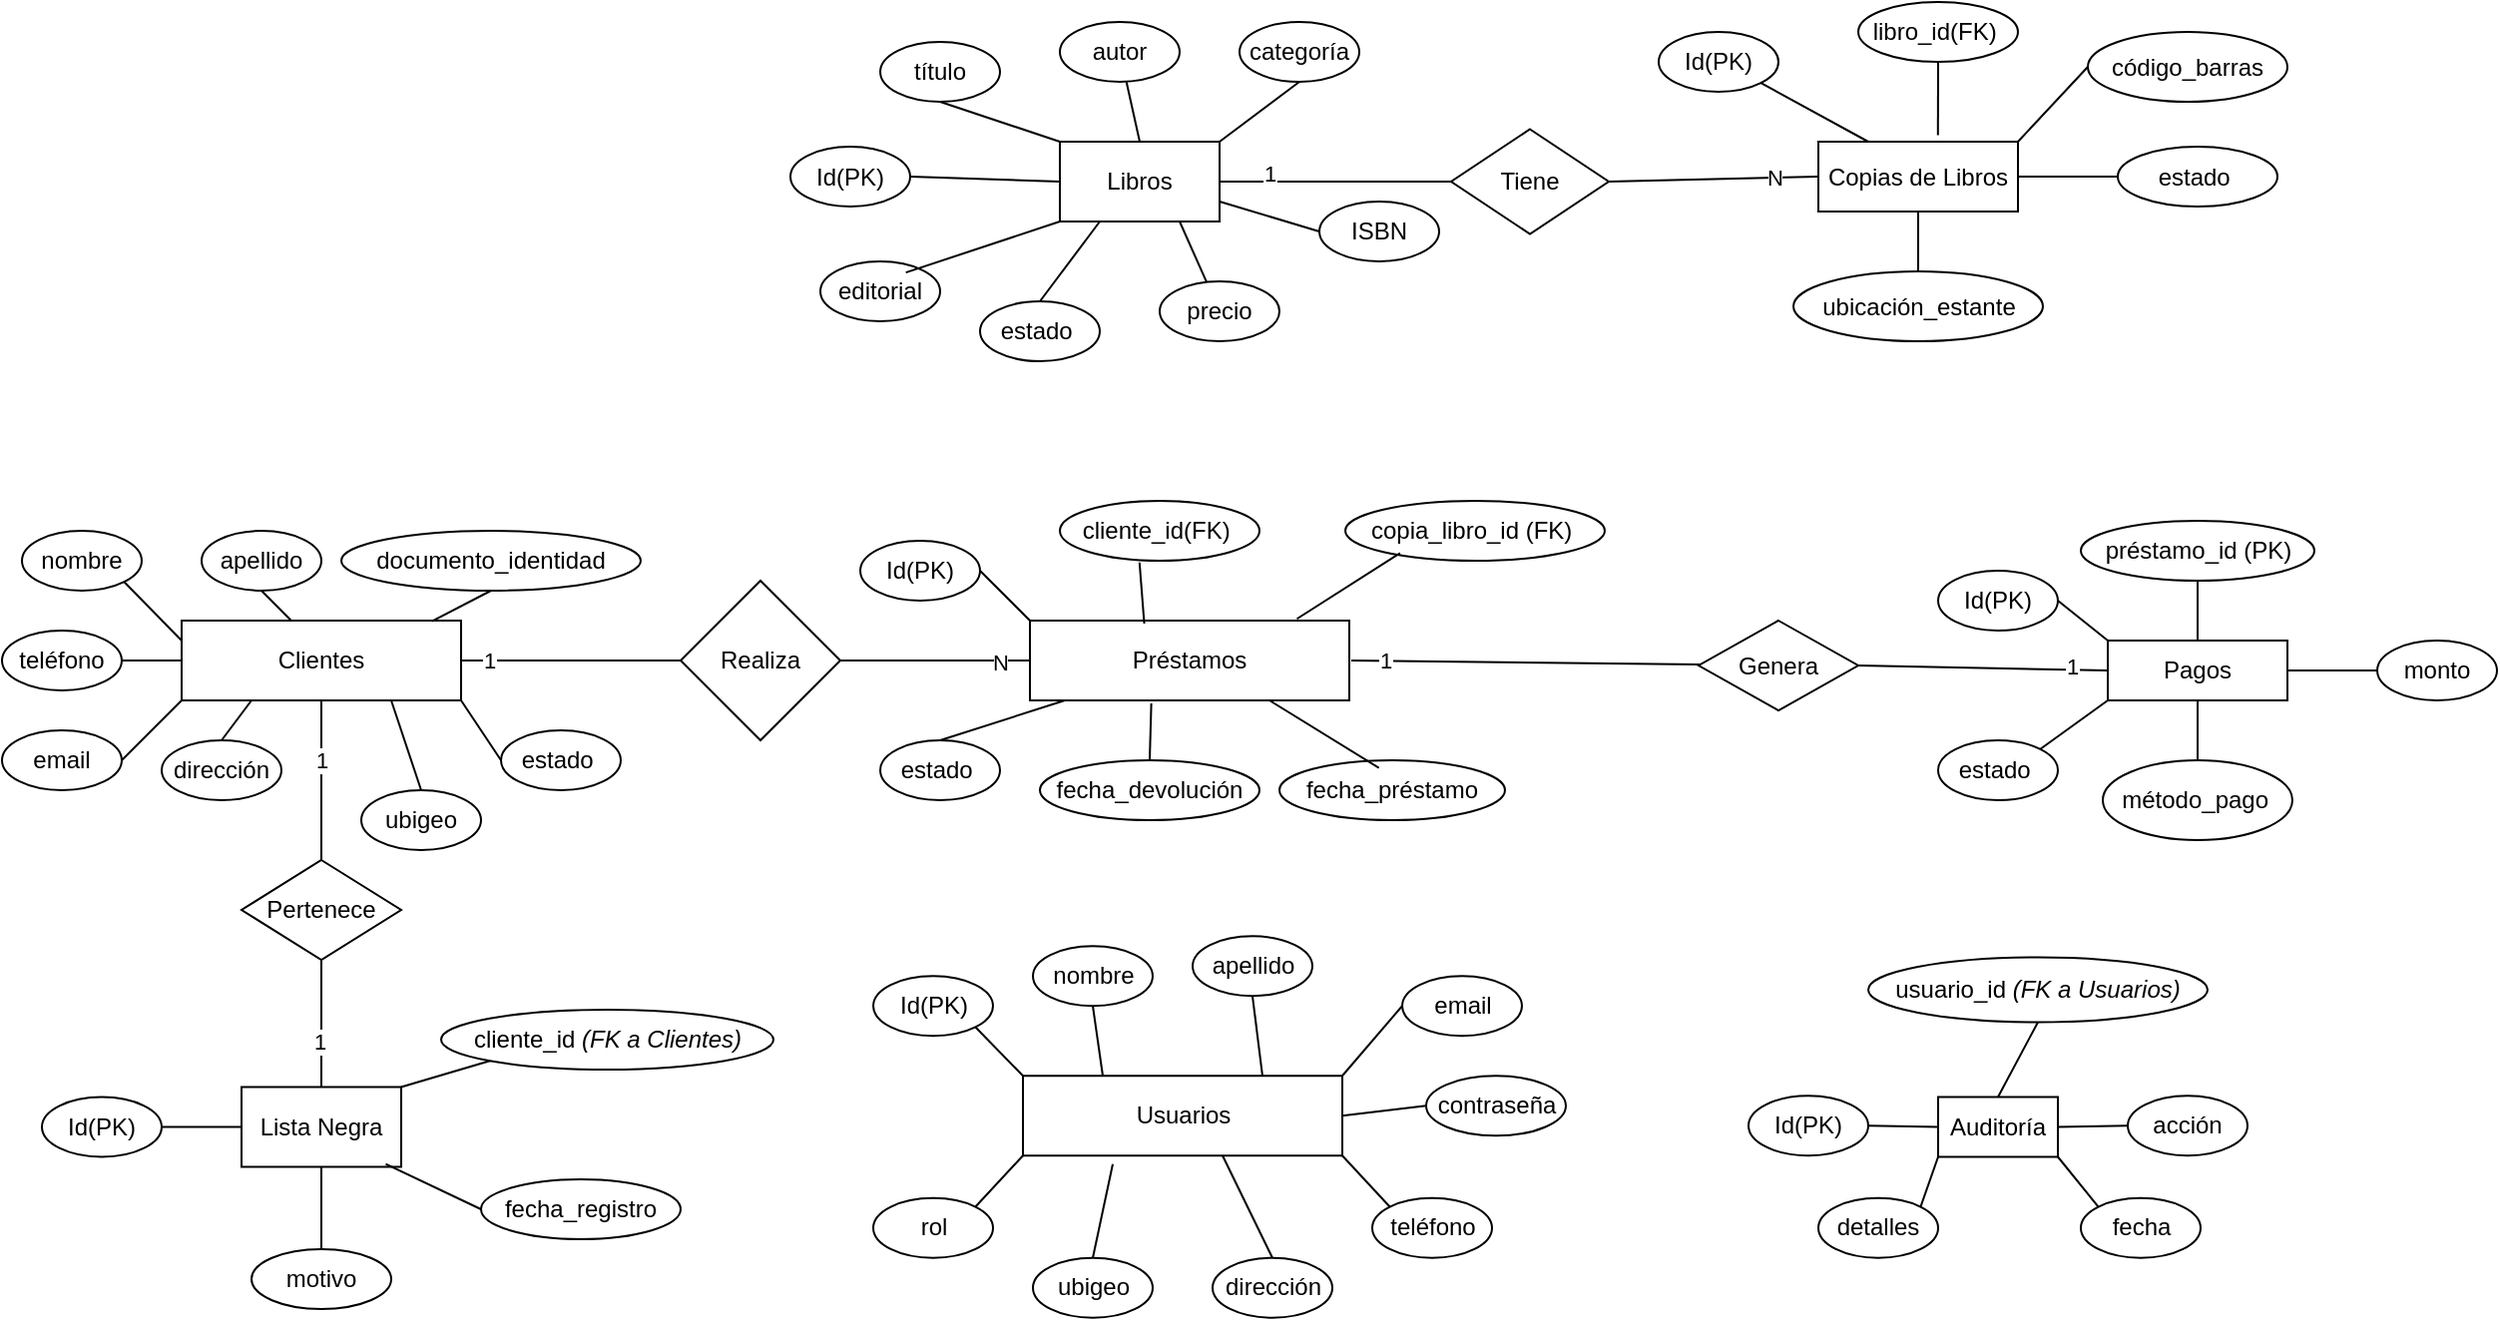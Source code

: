 <mxfile version="26.1.1">
  <diagram name="Página-1" id="oa46tOZ0-K6APtRYbwjj">
    <mxGraphModel dx="1606" dy="965" grid="1" gridSize="10" guides="1" tooltips="1" connect="1" arrows="1" fold="1" page="1" pageScale="1" pageWidth="827" pageHeight="1169" math="0" shadow="0">
      <root>
        <mxCell id="0" />
        <mxCell id="1" parent="0" />
        <mxCell id="HJXG9-HcU-GQR13GZxup-1" value="Usuarios" style="shape=rectangle;whiteSpace=wrap;" vertex="1" parent="1">
          <mxGeometry x="581.5" y="618.13" width="160" height="40" as="geometry" />
        </mxCell>
        <mxCell id="HJXG9-HcU-GQR13GZxup-2" value="Libros" style="shape=rectangle;whiteSpace=wrap;" vertex="1" parent="1">
          <mxGeometry x="600" y="150" width="80" height="40" as="geometry" />
        </mxCell>
        <mxCell id="HJXG9-HcU-GQR13GZxup-3" value="Copias de Libros" style="shape=rectangle;whiteSpace=wrap;" vertex="1" parent="1">
          <mxGeometry x="980" y="150" width="100" height="35" as="geometry" />
        </mxCell>
        <mxCell id="HJXG9-HcU-GQR13GZxup-4" value="Clientes" style="shape=rectangle;whiteSpace=wrap;" vertex="1" parent="1">
          <mxGeometry x="160" y="390" width="140" height="40" as="geometry" />
        </mxCell>
        <mxCell id="HJXG9-HcU-GQR13GZxup-5" value="Préstamos" style="shape=rectangle;whiteSpace=wrap;" vertex="1" parent="1">
          <mxGeometry x="585" y="390" width="160" height="40" as="geometry" />
        </mxCell>
        <mxCell id="HJXG9-HcU-GQR13GZxup-6" value="Pagos" style="shape=rectangle;whiteSpace=wrap;" vertex="1" parent="1">
          <mxGeometry x="1125" y="400" width="90" height="30" as="geometry" />
        </mxCell>
        <mxCell id="HJXG9-HcU-GQR13GZxup-7" value="Lista Negra" style="shape=rectangle;whiteSpace=wrap;" vertex="1" parent="1">
          <mxGeometry x="190" y="623.75" width="80" height="40" as="geometry" />
        </mxCell>
        <mxCell id="HJXG9-HcU-GQR13GZxup-8" value="Auditoría" style="shape=rectangle;whiteSpace=wrap;" vertex="1" parent="1">
          <mxGeometry x="1040" y="628.75" width="60" height="30" as="geometry" />
        </mxCell>
        <mxCell id="HJXG9-HcU-GQR13GZxup-9" value="Id(PK)" style="ellipse;whiteSpace=wrap;html=1;" vertex="1" parent="1">
          <mxGeometry x="506.5" y="568.13" width="60" height="30" as="geometry" />
        </mxCell>
        <mxCell id="HJXG9-HcU-GQR13GZxup-15" value="estado&amp;nbsp;" style="ellipse;whiteSpace=wrap;html=1;" vertex="1" parent="1">
          <mxGeometry x="320" y="445" width="60" height="30" as="geometry" />
        </mxCell>
        <mxCell id="HJXG9-HcU-GQR13GZxup-16" value="nombre" style="ellipse;whiteSpace=wrap;html=1;" vertex="1" parent="1">
          <mxGeometry x="586.5" y="553.13" width="60" height="30" as="geometry" />
        </mxCell>
        <mxCell id="HJXG9-HcU-GQR13GZxup-17" value="apellido" style="ellipse;whiteSpace=wrap;html=1;" vertex="1" parent="1">
          <mxGeometry x="666.5" y="548.13" width="60" height="30" as="geometry" />
        </mxCell>
        <mxCell id="HJXG9-HcU-GQR13GZxup-18" value="email" style="ellipse;whiteSpace=wrap;html=1;" vertex="1" parent="1">
          <mxGeometry x="771.5" y="568.13" width="60" height="30" as="geometry" />
        </mxCell>
        <mxCell id="HJXG9-HcU-GQR13GZxup-19" value="teléfono" style="ellipse;whiteSpace=wrap;html=1;" vertex="1" parent="1">
          <mxGeometry x="756.5" y="679.38" width="60" height="30" as="geometry" />
        </mxCell>
        <mxCell id="HJXG9-HcU-GQR13GZxup-20" value="contraseña" style="ellipse;whiteSpace=wrap;html=1;" vertex="1" parent="1">
          <mxGeometry x="783.5" y="618.13" width="70" height="30" as="geometry" />
        </mxCell>
        <mxCell id="HJXG9-HcU-GQR13GZxup-21" value="ubigeo" style="ellipse;whiteSpace=wrap;html=1;" vertex="1" parent="1">
          <mxGeometry x="586.5" y="709.38" width="60" height="30" as="geometry" />
        </mxCell>
        <mxCell id="HJXG9-HcU-GQR13GZxup-22" value="rol" style="ellipse;whiteSpace=wrap;html=1;" vertex="1" parent="1">
          <mxGeometry x="506.5" y="679.38" width="60" height="30" as="geometry" />
        </mxCell>
        <mxCell id="HJXG9-HcU-GQR13GZxup-23" value="dirección" style="ellipse;whiteSpace=wrap;html=1;" vertex="1" parent="1">
          <mxGeometry x="676.5" y="709.38" width="60" height="30" as="geometry" />
        </mxCell>
        <mxCell id="HJXG9-HcU-GQR13GZxup-41" value="ubigeo" style="ellipse;whiteSpace=wrap;html=1;" vertex="1" parent="1">
          <mxGeometry x="250" y="475" width="60" height="30" as="geometry" />
        </mxCell>
        <mxCell id="HJXG9-HcU-GQR13GZxup-42" value="préstamo_id (PK)" style="ellipse;whiteSpace=wrap;html=1;" vertex="1" parent="1">
          <mxGeometry x="1111.5" y="340" width="117" height="30" as="geometry" />
        </mxCell>
        <mxCell id="HJXG9-HcU-GQR13GZxup-43" value="ubicación_estante" style="ellipse;whiteSpace=wrap;html=1;" vertex="1" parent="1">
          <mxGeometry x="967.5" y="215" width="125" height="35" as="geometry" />
        </mxCell>
        <mxCell id="HJXG9-HcU-GQR13GZxup-44" value="estado&amp;nbsp;" style="ellipse;whiteSpace=wrap;html=1;" vertex="1" parent="1">
          <mxGeometry x="1130" y="152.5" width="80" height="30" as="geometry" />
        </mxCell>
        <mxCell id="HJXG9-HcU-GQR13GZxup-45" value="código_barras" style="ellipse;whiteSpace=wrap;html=1;" vertex="1" parent="1">
          <mxGeometry x="1115" y="95" width="100" height="35" as="geometry" />
        </mxCell>
        <mxCell id="HJXG9-HcU-GQR13GZxup-46" value="libro_id(FK)&amp;nbsp;" style="ellipse;whiteSpace=wrap;html=1;" vertex="1" parent="1">
          <mxGeometry x="1000" y="80" width="80" height="30" as="geometry" />
        </mxCell>
        <mxCell id="HJXG9-HcU-GQR13GZxup-47" value="editorial" style="ellipse;whiteSpace=wrap;html=1;" vertex="1" parent="1">
          <mxGeometry x="480" y="210" width="60" height="30" as="geometry" />
        </mxCell>
        <mxCell id="HJXG9-HcU-GQR13GZxup-48" value="estado&amp;nbsp;" style="ellipse;whiteSpace=wrap;html=1;" vertex="1" parent="1">
          <mxGeometry x="560" y="230" width="60" height="30" as="geometry" />
        </mxCell>
        <mxCell id="HJXG9-HcU-GQR13GZxup-49" value="precio" style="ellipse;whiteSpace=wrap;html=1;" vertex="1" parent="1">
          <mxGeometry x="650" y="220" width="60" height="30" as="geometry" />
        </mxCell>
        <mxCell id="HJXG9-HcU-GQR13GZxup-50" value="ISBN" style="ellipse;whiteSpace=wrap;html=1;" vertex="1" parent="1">
          <mxGeometry x="730" y="180" width="60" height="30" as="geometry" />
        </mxCell>
        <mxCell id="HJXG9-HcU-GQR13GZxup-51" value="categoría" style="ellipse;whiteSpace=wrap;html=1;" vertex="1" parent="1">
          <mxGeometry x="690" y="90" width="60" height="30" as="geometry" />
        </mxCell>
        <mxCell id="HJXG9-HcU-GQR13GZxup-52" value="autor" style="ellipse;whiteSpace=wrap;html=1;" vertex="1" parent="1">
          <mxGeometry x="600" y="90" width="60" height="30" as="geometry" />
        </mxCell>
        <mxCell id="HJXG9-HcU-GQR13GZxup-53" value="título" style="ellipse;whiteSpace=wrap;html=1;" vertex="1" parent="1">
          <mxGeometry x="510" y="100" width="60" height="30" as="geometry" />
        </mxCell>
        <mxCell id="HJXG9-HcU-GQR13GZxup-89" value="dirección" style="ellipse;whiteSpace=wrap;html=1;" vertex="1" parent="1">
          <mxGeometry x="150" y="450" width="60" height="30" as="geometry" />
        </mxCell>
        <mxCell id="HJXG9-HcU-GQR13GZxup-90" value="email" style="ellipse;whiteSpace=wrap;html=1;" vertex="1" parent="1">
          <mxGeometry x="70" y="445" width="60" height="30" as="geometry" />
        </mxCell>
        <mxCell id="HJXG9-HcU-GQR13GZxup-91" value="teléfono" style="ellipse;whiteSpace=wrap;html=1;" vertex="1" parent="1">
          <mxGeometry x="70" y="395" width="60" height="30" as="geometry" />
        </mxCell>
        <mxCell id="HJXG9-HcU-GQR13GZxup-92" value="documento_identidad" style="ellipse;whiteSpace=wrap;html=1;" vertex="1" parent="1">
          <mxGeometry x="240" y="345" width="150" height="30" as="geometry" />
        </mxCell>
        <mxCell id="HJXG9-HcU-GQR13GZxup-93" value="apellido" style="ellipse;whiteSpace=wrap;html=1;" vertex="1" parent="1">
          <mxGeometry x="170" y="345" width="60" height="30" as="geometry" />
        </mxCell>
        <mxCell id="HJXG9-HcU-GQR13GZxup-94" value="nombre" style="ellipse;whiteSpace=wrap;html=1;" vertex="1" parent="1">
          <mxGeometry x="80" y="345" width="60" height="30" as="geometry" />
        </mxCell>
        <mxCell id="HJXG9-HcU-GQR13GZxup-97" value="estado&amp;nbsp;" style="ellipse;whiteSpace=wrap;html=1;" vertex="1" parent="1">
          <mxGeometry x="510" y="450" width="60" height="30" as="geometry" />
        </mxCell>
        <mxCell id="HJXG9-HcU-GQR13GZxup-98" value="fecha_devolución" style="ellipse;whiteSpace=wrap;html=1;" vertex="1" parent="1">
          <mxGeometry x="590" y="460" width="110" height="30" as="geometry" />
        </mxCell>
        <mxCell id="HJXG9-HcU-GQR13GZxup-99" value="fecha_préstamo" style="ellipse;whiteSpace=wrap;html=1;" vertex="1" parent="1">
          <mxGeometry x="710" y="460" width="113" height="30" as="geometry" />
        </mxCell>
        <mxCell id="HJXG9-HcU-GQR13GZxup-100" value="copia_libro_id (FK)&amp;nbsp;" style="ellipse;whiteSpace=wrap;html=1;" vertex="1" parent="1">
          <mxGeometry x="743" y="330" width="130" height="30" as="geometry" />
        </mxCell>
        <mxCell id="HJXG9-HcU-GQR13GZxup-101" value="cliente_id(FK)&amp;nbsp;" style="ellipse;whiteSpace=wrap;html=1;" vertex="1" parent="1">
          <mxGeometry x="600" y="330" width="100" height="30" as="geometry" />
        </mxCell>
        <mxCell id="HJXG9-HcU-GQR13GZxup-102" value="fecha_registro" style="ellipse;whiteSpace=wrap;html=1;" vertex="1" parent="1">
          <mxGeometry x="310" y="670" width="100" height="30" as="geometry" />
        </mxCell>
        <mxCell id="HJXG9-HcU-GQR13GZxup-103" value="motivo" style="ellipse;whiteSpace=wrap;html=1;" vertex="1" parent="1">
          <mxGeometry x="195" y="705" width="70" height="30" as="geometry" />
        </mxCell>
        <mxCell id="HJXG9-HcU-GQR13GZxup-104" value="estado&amp;nbsp;" style="ellipse;whiteSpace=wrap;html=1;" vertex="1" parent="1">
          <mxGeometry x="1040" y="450" width="60" height="30" as="geometry" />
        </mxCell>
        <mxCell id="HJXG9-HcU-GQR13GZxup-105" value="método_pago&amp;nbsp;" style="ellipse;whiteSpace=wrap;html=1;" vertex="1" parent="1">
          <mxGeometry x="1122.5" y="460" width="95" height="40" as="geometry" />
        </mxCell>
        <mxCell id="HJXG9-HcU-GQR13GZxup-106" value="monto" style="ellipse;whiteSpace=wrap;html=1;" vertex="1" parent="1">
          <mxGeometry x="1260" y="400" width="60" height="30" as="geometry" />
        </mxCell>
        <mxCell id="HJXG9-HcU-GQR13GZxup-107" value="acción" style="ellipse;whiteSpace=wrap;html=1;" vertex="1" parent="1">
          <mxGeometry x="1135" y="628.13" width="60" height="30" as="geometry" />
        </mxCell>
        <mxCell id="HJXG9-HcU-GQR13GZxup-108" value="usuario_id &lt;em data-end=&quot;1722&quot; data-start=&quot;1705&quot;&gt;(FK a Usuarios)&lt;/em&gt;" style="ellipse;whiteSpace=wrap;html=1;" vertex="1" parent="1">
          <mxGeometry x="1005" y="558.75" width="170" height="32.5" as="geometry" />
        </mxCell>
        <mxCell id="HJXG9-HcU-GQR13GZxup-109" value="fecha" style="ellipse;whiteSpace=wrap;html=1;" vertex="1" parent="1">
          <mxGeometry x="1111.5" y="679.38" width="60" height="30" as="geometry" />
        </mxCell>
        <mxCell id="HJXG9-HcU-GQR13GZxup-114" value="detalles" style="ellipse;whiteSpace=wrap;html=1;" vertex="1" parent="1">
          <mxGeometry x="980" y="679.38" width="60" height="30" as="geometry" />
        </mxCell>
        <mxCell id="HJXG9-HcU-GQR13GZxup-115" value="cliente_id&amp;nbsp;&lt;em data-end=&quot;1620&quot; data-start=&quot;1603&quot;&gt;(FK a Clientes)&lt;/em&gt;" style="ellipse;whiteSpace=wrap;html=1;" vertex="1" parent="1">
          <mxGeometry x="290" y="585" width="166.5" height="30" as="geometry" />
        </mxCell>
        <mxCell id="HJXG9-HcU-GQR13GZxup-118" value="Id(PK)" style="ellipse;whiteSpace=wrap;html=1;" vertex="1" parent="1">
          <mxGeometry x="465" y="152.5" width="60" height="30" as="geometry" />
        </mxCell>
        <mxCell id="HJXG9-HcU-GQR13GZxup-120" value="Id(PK)" style="ellipse;whiteSpace=wrap;html=1;" vertex="1" parent="1">
          <mxGeometry x="900" y="95" width="60" height="30" as="geometry" />
        </mxCell>
        <mxCell id="HJXG9-HcU-GQR13GZxup-121" value="Id(PK)" style="ellipse;whiteSpace=wrap;html=1;" vertex="1" parent="1">
          <mxGeometry x="500" y="350" width="60" height="30" as="geometry" />
        </mxCell>
        <mxCell id="HJXG9-HcU-GQR13GZxup-123" value="Id(PK)" style="ellipse;whiteSpace=wrap;html=1;" vertex="1" parent="1">
          <mxGeometry x="1040" y="365" width="60" height="30" as="geometry" />
        </mxCell>
        <mxCell id="HJXG9-HcU-GQR13GZxup-124" value="Id(PK)" style="ellipse;whiteSpace=wrap;html=1;" vertex="1" parent="1">
          <mxGeometry x="90" y="628.75" width="60" height="30" as="geometry" />
        </mxCell>
        <mxCell id="HJXG9-HcU-GQR13GZxup-125" value="Id(PK)" style="ellipse;whiteSpace=wrap;html=1;" vertex="1" parent="1">
          <mxGeometry x="945" y="628.13" width="60" height="30" as="geometry" />
        </mxCell>
        <mxCell id="HJXG9-HcU-GQR13GZxup-127" value="Tiene" style="rhombus;whiteSpace=wrap;html=1;" vertex="1" parent="1">
          <mxGeometry x="796" y="143.75" width="79" height="52.5" as="geometry" />
        </mxCell>
        <mxCell id="HJXG9-HcU-GQR13GZxup-132" value="" style="endArrow=none;html=1;rounded=0;entryX=0;entryY=0.5;entryDx=0;entryDy=0;" edge="1" parent="1" target="HJXG9-HcU-GQR13GZxup-127">
          <mxGeometry width="50" height="50" relative="1" as="geometry">
            <mxPoint x="680" y="170" as="sourcePoint" />
            <mxPoint x="730" y="120" as="targetPoint" />
          </mxGeometry>
        </mxCell>
        <mxCell id="HJXG9-HcU-GQR13GZxup-136" value="1" style="edgeLabel;html=1;align=center;verticalAlign=middle;resizable=0;points=[];" vertex="1" connectable="0" parent="HJXG9-HcU-GQR13GZxup-132">
          <mxGeometry x="-0.576" y="4" relative="1" as="geometry">
            <mxPoint as="offset" />
          </mxGeometry>
        </mxCell>
        <mxCell id="HJXG9-HcU-GQR13GZxup-134" value="" style="endArrow=none;html=1;rounded=0;entryX=0;entryY=0.5;entryDx=0;entryDy=0;exitX=1;exitY=0.5;exitDx=0;exitDy=0;" edge="1" parent="1" source="HJXG9-HcU-GQR13GZxup-127" target="HJXG9-HcU-GQR13GZxup-3">
          <mxGeometry width="50" height="50" relative="1" as="geometry">
            <mxPoint x="470" y="370" as="sourcePoint" />
            <mxPoint x="520" y="320" as="targetPoint" />
          </mxGeometry>
        </mxCell>
        <mxCell id="HJXG9-HcU-GQR13GZxup-137" value="N" style="edgeLabel;html=1;align=center;verticalAlign=middle;resizable=0;points=[];" vertex="1" connectable="0" parent="HJXG9-HcU-GQR13GZxup-134">
          <mxGeometry x="0.572" relative="1" as="geometry">
            <mxPoint as="offset" />
          </mxGeometry>
        </mxCell>
        <mxCell id="HJXG9-HcU-GQR13GZxup-135" style="edgeStyle=orthogonalEdgeStyle;rounded=0;orthogonalLoop=1;jettySize=auto;html=1;exitX=0.5;exitY=1;exitDx=0;exitDy=0;" edge="1" parent="1" source="HJXG9-HcU-GQR13GZxup-50" target="HJXG9-HcU-GQR13GZxup-50">
          <mxGeometry relative="1" as="geometry" />
        </mxCell>
        <mxCell id="HJXG9-HcU-GQR13GZxup-138" value="Genera" style="rhombus;whiteSpace=wrap;html=1;" vertex="1" parent="1">
          <mxGeometry x="920" y="390" width="80" height="45" as="geometry" />
        </mxCell>
        <mxCell id="HJXG9-HcU-GQR13GZxup-139" value="" style="endArrow=none;html=1;rounded=0;" edge="1" parent="1" target="HJXG9-HcU-GQR13GZxup-138">
          <mxGeometry width="50" height="50" relative="1" as="geometry">
            <mxPoint x="746" y="410" as="sourcePoint" />
            <mxPoint x="796" y="360" as="targetPoint" />
          </mxGeometry>
        </mxCell>
        <mxCell id="HJXG9-HcU-GQR13GZxup-142" value="1" style="edgeLabel;html=1;align=center;verticalAlign=middle;resizable=0;points=[];" vertex="1" connectable="0" parent="HJXG9-HcU-GQR13GZxup-139">
          <mxGeometry x="-0.814" relative="1" as="geometry">
            <mxPoint as="offset" />
          </mxGeometry>
        </mxCell>
        <mxCell id="HJXG9-HcU-GQR13GZxup-140" value="" style="endArrow=none;html=1;rounded=0;entryX=0;entryY=0.5;entryDx=0;entryDy=0;exitX=1;exitY=0.5;exitDx=0;exitDy=0;" edge="1" parent="1" source="HJXG9-HcU-GQR13GZxup-138" target="HJXG9-HcU-GQR13GZxup-6">
          <mxGeometry width="50" height="50" relative="1" as="geometry">
            <mxPoint x="995" y="400" as="sourcePoint" />
            <mxPoint x="1045" y="350" as="targetPoint" />
          </mxGeometry>
        </mxCell>
        <mxCell id="HJXG9-HcU-GQR13GZxup-143" value="1" style="edgeLabel;html=1;align=center;verticalAlign=middle;resizable=0;points=[];" vertex="1" connectable="0" parent="HJXG9-HcU-GQR13GZxup-140">
          <mxGeometry x="0.71" y="2" relative="1" as="geometry">
            <mxPoint as="offset" />
          </mxGeometry>
        </mxCell>
        <mxCell id="HJXG9-HcU-GQR13GZxup-144" value="Realiza" style="rhombus;whiteSpace=wrap;html=1;" vertex="1" parent="1">
          <mxGeometry x="410" y="370" width="80" height="80" as="geometry" />
        </mxCell>
        <mxCell id="HJXG9-HcU-GQR13GZxup-145" value="" style="endArrow=none;html=1;rounded=0;exitX=1;exitY=0.5;exitDx=0;exitDy=0;entryX=0;entryY=0.5;entryDx=0;entryDy=0;" edge="1" parent="1" source="HJXG9-HcU-GQR13GZxup-144" target="HJXG9-HcU-GQR13GZxup-5">
          <mxGeometry width="50" height="50" relative="1" as="geometry">
            <mxPoint x="470" y="370" as="sourcePoint" />
            <mxPoint x="520" y="320" as="targetPoint" />
          </mxGeometry>
        </mxCell>
        <mxCell id="HJXG9-HcU-GQR13GZxup-148" value="N" style="edgeLabel;html=1;align=center;verticalAlign=middle;resizable=0;points=[];" vertex="1" connectable="0" parent="HJXG9-HcU-GQR13GZxup-145">
          <mxGeometry x="0.669" y="-1" relative="1" as="geometry">
            <mxPoint as="offset" />
          </mxGeometry>
        </mxCell>
        <mxCell id="HJXG9-HcU-GQR13GZxup-146" value="" style="endArrow=none;html=1;rounded=0;exitX=1;exitY=0.5;exitDx=0;exitDy=0;" edge="1" parent="1" source="HJXG9-HcU-GQR13GZxup-4" target="HJXG9-HcU-GQR13GZxup-144">
          <mxGeometry width="50" height="50" relative="1" as="geometry">
            <mxPoint x="340" y="360" as="sourcePoint" />
            <mxPoint x="410" y="410" as="targetPoint" />
          </mxGeometry>
        </mxCell>
        <mxCell id="HJXG9-HcU-GQR13GZxup-147" value="1" style="edgeLabel;html=1;align=center;verticalAlign=middle;resizable=0;points=[];" vertex="1" connectable="0" parent="HJXG9-HcU-GQR13GZxup-146">
          <mxGeometry x="-0.746" relative="1" as="geometry">
            <mxPoint as="offset" />
          </mxGeometry>
        </mxCell>
        <mxCell id="HJXG9-HcU-GQR13GZxup-149" value="Pertenece" style="rhombus;whiteSpace=wrap;html=1;" vertex="1" parent="1">
          <mxGeometry x="190" y="510" width="80" height="50" as="geometry" />
        </mxCell>
        <mxCell id="HJXG9-HcU-GQR13GZxup-150" value="" style="endArrow=none;html=1;rounded=0;exitX=0.5;exitY=1;exitDx=0;exitDy=0;entryX=0.5;entryY=0;entryDx=0;entryDy=0;" edge="1" parent="1" source="HJXG9-HcU-GQR13GZxup-4" target="HJXG9-HcU-GQR13GZxup-149">
          <mxGeometry width="50" height="50" relative="1" as="geometry">
            <mxPoint x="470" y="370" as="sourcePoint" />
            <mxPoint x="520" y="320" as="targetPoint" />
          </mxGeometry>
        </mxCell>
        <mxCell id="HJXG9-HcU-GQR13GZxup-153" value="1" style="edgeLabel;html=1;align=center;verticalAlign=middle;resizable=0;points=[];" vertex="1" connectable="0" parent="HJXG9-HcU-GQR13GZxup-150">
          <mxGeometry x="-0.257" relative="1" as="geometry">
            <mxPoint as="offset" />
          </mxGeometry>
        </mxCell>
        <mxCell id="HJXG9-HcU-GQR13GZxup-151" value="" style="endArrow=none;html=1;rounded=0;exitX=0.5;exitY=1;exitDx=0;exitDy=0;entryX=0.5;entryY=0;entryDx=0;entryDy=0;" edge="1" parent="1" source="HJXG9-HcU-GQR13GZxup-149" target="HJXG9-HcU-GQR13GZxup-7">
          <mxGeometry width="50" height="50" relative="1" as="geometry">
            <mxPoint x="230" y="585" as="sourcePoint" />
            <mxPoint x="520" y="345" as="targetPoint" />
          </mxGeometry>
        </mxCell>
        <mxCell id="HJXG9-HcU-GQR13GZxup-154" value="1" style="edgeLabel;html=1;align=center;verticalAlign=middle;resizable=0;points=[];" vertex="1" connectable="0" parent="HJXG9-HcU-GQR13GZxup-151">
          <mxGeometry x="0.276" y="-1" relative="1" as="geometry">
            <mxPoint as="offset" />
          </mxGeometry>
        </mxCell>
        <mxCell id="HJXG9-HcU-GQR13GZxup-155" value="" style="endArrow=none;html=1;rounded=0;exitX=0.5;exitY=1;exitDx=0;exitDy=0;entryX=0.896;entryY=0.007;entryDx=0;entryDy=0;entryPerimeter=0;" edge="1" parent="1" source="HJXG9-HcU-GQR13GZxup-92" target="HJXG9-HcU-GQR13GZxup-4">
          <mxGeometry width="50" height="50" relative="1" as="geometry">
            <mxPoint x="470" y="370" as="sourcePoint" />
            <mxPoint x="520" y="320" as="targetPoint" />
          </mxGeometry>
        </mxCell>
        <mxCell id="HJXG9-HcU-GQR13GZxup-164" value="" style="endArrow=none;html=1;rounded=0;entryX=0.75;entryY=1;entryDx=0;entryDy=0;" edge="1" parent="1" source="HJXG9-HcU-GQR13GZxup-49" target="HJXG9-HcU-GQR13GZxup-2">
          <mxGeometry width="50" height="50" relative="1" as="geometry">
            <mxPoint x="678.82" y="226.25" as="sourcePoint" />
            <mxPoint x="678.82" y="196.25" as="targetPoint" />
          </mxGeometry>
        </mxCell>
        <mxCell id="HJXG9-HcU-GQR13GZxup-165" value="" style="endArrow=none;html=1;rounded=0;exitX=1;exitY=0;exitDx=0;exitDy=0;entryX=0;entryY=1;entryDx=0;entryDy=0;" edge="1" parent="1" source="HJXG9-HcU-GQR13GZxup-114" target="HJXG9-HcU-GQR13GZxup-8">
          <mxGeometry width="50" height="50" relative="1" as="geometry">
            <mxPoint x="1055" y="703.75" as="sourcePoint" />
            <mxPoint x="1055" y="663.75" as="targetPoint" />
          </mxGeometry>
        </mxCell>
        <mxCell id="HJXG9-HcU-GQR13GZxup-166" value="" style="endArrow=none;html=1;rounded=0;entryX=0.5;entryY=1;entryDx=0;entryDy=0;exitX=0.75;exitY=0;exitDx=0;exitDy=0;" edge="1" parent="1" source="HJXG9-HcU-GQR13GZxup-1" target="HJXG9-HcU-GQR13GZxup-17">
          <mxGeometry width="50" height="50" relative="1" as="geometry">
            <mxPoint x="690.5" y="598.13" as="sourcePoint" />
            <mxPoint x="706.5" y="578.13" as="targetPoint" />
          </mxGeometry>
        </mxCell>
        <mxCell id="HJXG9-HcU-GQR13GZxup-167" value="" style="endArrow=none;html=1;rounded=0;exitX=0.25;exitY=0;exitDx=0;exitDy=0;entryX=0.5;entryY=1;entryDx=0;entryDy=0;" edge="1" parent="1" source="HJXG9-HcU-GQR13GZxup-1" target="HJXG9-HcU-GQR13GZxup-16">
          <mxGeometry width="50" height="50" relative="1" as="geometry">
            <mxPoint x="625.32" y="658.13" as="sourcePoint" />
            <mxPoint x="625.32" y="588.13" as="targetPoint" />
          </mxGeometry>
        </mxCell>
        <mxCell id="HJXG9-HcU-GQR13GZxup-168" value="" style="endArrow=none;html=1;rounded=0;exitX=0;exitY=0;exitDx=0;exitDy=0;entryX=1;entryY=1;entryDx=0;entryDy=0;" edge="1" parent="1" source="HJXG9-HcU-GQR13GZxup-109" target="HJXG9-HcU-GQR13GZxup-8">
          <mxGeometry width="50" height="50" relative="1" as="geometry">
            <mxPoint x="1125" y="713.75" as="sourcePoint" />
            <mxPoint x="1101" y="660" as="targetPoint" />
          </mxGeometry>
        </mxCell>
        <mxCell id="HJXG9-HcU-GQR13GZxup-170" value="" style="endArrow=none;html=1;rounded=0;exitX=0;exitY=0;exitDx=0;exitDy=0;entryX=1;entryY=1;entryDx=0;entryDy=0;" edge="1" parent="1" source="HJXG9-HcU-GQR13GZxup-19" target="HJXG9-HcU-GQR13GZxup-1">
          <mxGeometry width="50" height="50" relative="1" as="geometry">
            <mxPoint x="816.5" y="688.13" as="sourcePoint" />
            <mxPoint x="756.5" y="658.13" as="targetPoint" />
          </mxGeometry>
        </mxCell>
        <mxCell id="HJXG9-HcU-GQR13GZxup-171" value="" style="endArrow=none;html=1;rounded=0;exitX=0.5;exitY=0;exitDx=0;exitDy=0;" edge="1" parent="1" source="HJXG9-HcU-GQR13GZxup-21">
          <mxGeometry width="50" height="50" relative="1" as="geometry">
            <mxPoint x="626.5" y="685.63" as="sourcePoint" />
            <mxPoint x="626.5" y="662.38" as="targetPoint" />
          </mxGeometry>
        </mxCell>
        <mxCell id="HJXG9-HcU-GQR13GZxup-172" value="" style="endArrow=none;html=1;rounded=0;entryX=0.625;entryY=1;entryDx=0;entryDy=0;entryPerimeter=0;exitX=0.5;exitY=0;exitDx=0;exitDy=0;" edge="1" parent="1" source="HJXG9-HcU-GQR13GZxup-23" target="HJXG9-HcU-GQR13GZxup-1">
          <mxGeometry width="50" height="50" relative="1" as="geometry">
            <mxPoint x="705.32" y="685.63" as="sourcePoint" />
            <mxPoint x="676.5" y="658.13" as="targetPoint" />
          </mxGeometry>
        </mxCell>
        <mxCell id="HJXG9-HcU-GQR13GZxup-174" value="" style="endArrow=none;html=1;rounded=0;exitX=1;exitY=0.5;exitDx=0;exitDy=0;entryX=0;entryY=1;entryDx=0;entryDy=0;" edge="1" parent="1" source="HJXG9-HcU-GQR13GZxup-90" target="HJXG9-HcU-GQR13GZxup-4">
          <mxGeometry width="50" height="50" relative="1" as="geometry">
            <mxPoint x="280" y="200" as="sourcePoint" />
            <mxPoint x="320" y="200" as="targetPoint" />
          </mxGeometry>
        </mxCell>
        <mxCell id="HJXG9-HcU-GQR13GZxup-176" value="" style="endArrow=none;html=1;rounded=0;entryX=0;entryY=0.5;entryDx=0;entryDy=0;exitX=1;exitY=0.5;exitDx=0;exitDy=0;" edge="1" parent="1" source="HJXG9-HcU-GQR13GZxup-118" target="HJXG9-HcU-GQR13GZxup-2">
          <mxGeometry width="50" height="50" relative="1" as="geometry">
            <mxPoint x="530" y="180" as="sourcePoint" />
            <mxPoint x="580" y="130" as="targetPoint" />
          </mxGeometry>
        </mxCell>
        <mxCell id="HJXG9-HcU-GQR13GZxup-177" value="" style="endArrow=none;html=1;rounded=0;entryX=0.399;entryY=1.029;entryDx=0;entryDy=0;entryPerimeter=0;exitX=0.358;exitY=0.037;exitDx=0;exitDy=0;exitPerimeter=0;" edge="1" parent="1" source="HJXG9-HcU-GQR13GZxup-5" target="HJXG9-HcU-GQR13GZxup-101">
          <mxGeometry width="50" height="50" relative="1" as="geometry">
            <mxPoint x="630" y="390" as="sourcePoint" />
            <mxPoint x="650" y="360" as="targetPoint" />
          </mxGeometry>
        </mxCell>
        <mxCell id="HJXG9-HcU-GQR13GZxup-178" value="" style="endArrow=none;html=1;rounded=0;entryX=1;entryY=1;entryDx=0;entryDy=0;exitX=0;exitY=0;exitDx=0;exitDy=0;" edge="1" parent="1" source="HJXG9-HcU-GQR13GZxup-1" target="HJXG9-HcU-GQR13GZxup-9">
          <mxGeometry width="50" height="50" relative="1" as="geometry">
            <mxPoint x="346.5" y="173.13" as="sourcePoint" />
            <mxPoint x="366.5" y="143.13" as="targetPoint" />
          </mxGeometry>
        </mxCell>
        <mxCell id="HJXG9-HcU-GQR13GZxup-179" value="" style="endArrow=none;html=1;rounded=0;entryX=0.5;entryY=0;entryDx=0;entryDy=0;exitX=0.25;exitY=1;exitDx=0;exitDy=0;" edge="1" parent="1" source="HJXG9-HcU-GQR13GZxup-4" target="HJXG9-HcU-GQR13GZxup-89">
          <mxGeometry width="50" height="50" relative="1" as="geometry">
            <mxPoint x="290" y="210" as="sourcePoint" />
            <mxPoint x="330" y="210" as="targetPoint" />
          </mxGeometry>
        </mxCell>
        <mxCell id="HJXG9-HcU-GQR13GZxup-180" value="" style="endArrow=none;html=1;rounded=0;exitX=1;exitY=1;exitDx=0;exitDy=0;entryX=0;entryY=0.25;entryDx=0;entryDy=0;" edge="1" parent="1" source="HJXG9-HcU-GQR13GZxup-94" target="HJXG9-HcU-GQR13GZxup-4">
          <mxGeometry width="50" height="50" relative="1" as="geometry">
            <mxPoint x="300" y="220" as="sourcePoint" />
            <mxPoint x="340" y="220" as="targetPoint" />
          </mxGeometry>
        </mxCell>
        <mxCell id="HJXG9-HcU-GQR13GZxup-181" value="" style="endArrow=none;html=1;rounded=0;exitX=0.5;exitY=0;exitDx=0;exitDy=0;" edge="1" parent="1" source="HJXG9-HcU-GQR13GZxup-97" target="HJXG9-HcU-GQR13GZxup-5">
          <mxGeometry width="50" height="50" relative="1" as="geometry">
            <mxPoint x="600" y="435" as="sourcePoint" />
            <mxPoint x="640" y="435" as="targetPoint" />
          </mxGeometry>
        </mxCell>
        <mxCell id="HJXG9-HcU-GQR13GZxup-182" value="" style="endArrow=none;html=1;rounded=0;exitX=1;exitY=0.5;exitDx=0;exitDy=0;entryX=0;entryY=0.5;entryDx=0;entryDy=0;" edge="1" parent="1" source="HJXG9-HcU-GQR13GZxup-1" target="HJXG9-HcU-GQR13GZxup-20">
          <mxGeometry width="50" height="50" relative="1" as="geometry">
            <mxPoint x="756.5" y="620.63" as="sourcePoint" />
            <mxPoint x="806.5" y="633.13" as="targetPoint" />
          </mxGeometry>
        </mxCell>
        <mxCell id="HJXG9-HcU-GQR13GZxup-183" value="" style="endArrow=none;html=1;rounded=0;entryX=0;entryY=0.5;entryDx=0;entryDy=0;exitX=1;exitY=0.5;exitDx=0;exitDy=0;" edge="1" parent="1" source="HJXG9-HcU-GQR13GZxup-91" target="HJXG9-HcU-GQR13GZxup-4">
          <mxGeometry width="50" height="50" relative="1" as="geometry">
            <mxPoint x="130" y="409.58" as="sourcePoint" />
            <mxPoint x="140" y="410" as="targetPoint" />
          </mxGeometry>
        </mxCell>
        <mxCell id="HJXG9-HcU-GQR13GZxup-184" value="" style="endArrow=none;html=1;rounded=0;entryX=0.5;entryY=1;entryDx=0;entryDy=0;exitX=0.394;exitY=0.007;exitDx=0;exitDy=0;exitPerimeter=0;" edge="1" parent="1" source="HJXG9-HcU-GQR13GZxup-4" target="HJXG9-HcU-GQR13GZxup-93">
          <mxGeometry width="50" height="50" relative="1" as="geometry">
            <mxPoint x="330" y="185" as="sourcePoint" />
            <mxPoint x="350" y="155" as="targetPoint" />
          </mxGeometry>
        </mxCell>
        <mxCell id="HJXG9-HcU-GQR13GZxup-185" value="" style="endArrow=none;html=1;rounded=0;exitX=1;exitY=0;exitDx=0;exitDy=0;entryX=0;entryY=1;entryDx=0;entryDy=0;" edge="1" parent="1" source="HJXG9-HcU-GQR13GZxup-22" target="HJXG9-HcU-GQR13GZxup-1">
          <mxGeometry width="50" height="50" relative="1" as="geometry">
            <mxPoint x="566.5" y="640.63" as="sourcePoint" />
            <mxPoint x="586.5" y="610.63" as="targetPoint" />
          </mxGeometry>
        </mxCell>
        <mxCell id="HJXG9-HcU-GQR13GZxup-186" value="" style="endArrow=none;html=1;rounded=0;exitX=1;exitY=0;exitDx=0;exitDy=0;entryX=0;entryY=0.5;entryDx=0;entryDy=0;" edge="1" parent="1" source="HJXG9-HcU-GQR13GZxup-1" target="HJXG9-HcU-GQR13GZxup-18">
          <mxGeometry width="50" height="50" relative="1" as="geometry">
            <mxPoint x="756.5" y="600.63" as="sourcePoint" />
            <mxPoint x="776.5" y="570.63" as="targetPoint" />
          </mxGeometry>
        </mxCell>
        <mxCell id="HJXG9-HcU-GQR13GZxup-187" value="" style="endArrow=none;html=1;rounded=0;entryX=0.211;entryY=0.873;entryDx=0;entryDy=0;entryPerimeter=0;exitX=0.836;exitY=-0.022;exitDx=0;exitDy=0;exitPerimeter=0;" edge="1" parent="1" source="HJXG9-HcU-GQR13GZxup-5" target="HJXG9-HcU-GQR13GZxup-100">
          <mxGeometry width="50" height="50" relative="1" as="geometry">
            <mxPoint x="725" y="390" as="sourcePoint" />
            <mxPoint x="745" y="360" as="targetPoint" />
          </mxGeometry>
        </mxCell>
        <mxCell id="HJXG9-HcU-GQR13GZxup-188" value="" style="endArrow=none;html=1;rounded=0;exitX=1;exitY=0.5;exitDx=0;exitDy=0;entryX=0;entryY=0;entryDx=0;entryDy=0;" edge="1" parent="1" source="HJXG9-HcU-GQR13GZxup-121" target="HJXG9-HcU-GQR13GZxup-5">
          <mxGeometry width="50" height="50" relative="1" as="geometry">
            <mxPoint x="585" y="360" as="sourcePoint" />
            <mxPoint x="605" y="330" as="targetPoint" />
          </mxGeometry>
        </mxCell>
        <mxCell id="HJXG9-HcU-GQR13GZxup-192" value="" style="endArrow=none;html=1;rounded=0;exitX=0.5;exitY=0;exitDx=0;exitDy=0;entryX=0.38;entryY=1.037;entryDx=0;entryDy=0;entryPerimeter=0;" edge="1" parent="1" source="HJXG9-HcU-GQR13GZxup-98" target="HJXG9-HcU-GQR13GZxup-5">
          <mxGeometry width="50" height="50" relative="1" as="geometry">
            <mxPoint x="640" y="455" as="sourcePoint" />
            <mxPoint x="690" y="405" as="targetPoint" />
          </mxGeometry>
        </mxCell>
        <mxCell id="HJXG9-HcU-GQR13GZxup-193" value="" style="endArrow=none;html=1;rounded=0;exitX=0.75;exitY=1;exitDx=0;exitDy=0;entryX=0.441;entryY=0.127;entryDx=0;entryDy=0;entryPerimeter=0;" edge="1" parent="1" source="HJXG9-HcU-GQR13GZxup-5" target="HJXG9-HcU-GQR13GZxup-99">
          <mxGeometry width="50" height="50" relative="1" as="geometry">
            <mxPoint x="725" y="430" as="sourcePoint" />
            <mxPoint x="775" y="380" as="targetPoint" />
          </mxGeometry>
        </mxCell>
        <mxCell id="HJXG9-HcU-GQR13GZxup-195" value="" style="endArrow=none;html=1;rounded=0;exitX=0.75;exitY=1;exitDx=0;exitDy=0;entryX=0.5;entryY=0;entryDx=0;entryDy=0;" edge="1" parent="1" source="HJXG9-HcU-GQR13GZxup-4" target="HJXG9-HcU-GQR13GZxup-41">
          <mxGeometry width="50" height="50" relative="1" as="geometry">
            <mxPoint x="410" y="530" as="sourcePoint" />
            <mxPoint x="460" y="480" as="targetPoint" />
          </mxGeometry>
        </mxCell>
        <mxCell id="HJXG9-HcU-GQR13GZxup-196" value="" style="endArrow=none;html=1;rounded=0;entryX=1;entryY=1;entryDx=0;entryDy=0;exitX=0;exitY=0.5;exitDx=0;exitDy=0;" edge="1" parent="1" source="HJXG9-HcU-GQR13GZxup-15" target="HJXG9-HcU-GQR13GZxup-4">
          <mxGeometry width="50" height="50" relative="1" as="geometry">
            <mxPoint x="410" y="530" as="sourcePoint" />
            <mxPoint x="460" y="480" as="targetPoint" />
          </mxGeometry>
        </mxCell>
        <mxCell id="HJXG9-HcU-GQR13GZxup-198" value="" style="endArrow=none;html=1;rounded=0;entryX=0.714;entryY=0.186;entryDx=0;entryDy=0;entryPerimeter=0;exitX=0;exitY=1;exitDx=0;exitDy=0;" edge="1" parent="1" source="HJXG9-HcU-GQR13GZxup-2" target="HJXG9-HcU-GQR13GZxup-47">
          <mxGeometry width="50" height="50" relative="1" as="geometry">
            <mxPoint x="410" y="530" as="sourcePoint" />
            <mxPoint x="460" y="480" as="targetPoint" />
          </mxGeometry>
        </mxCell>
        <mxCell id="HJXG9-HcU-GQR13GZxup-199" value="" style="endArrow=none;html=1;rounded=0;entryX=0;entryY=0.5;entryDx=0;entryDy=0;exitX=1;exitY=0.75;exitDx=0;exitDy=0;" edge="1" parent="1" source="HJXG9-HcU-GQR13GZxup-2" target="HJXG9-HcU-GQR13GZxup-50">
          <mxGeometry width="50" height="50" relative="1" as="geometry">
            <mxPoint x="410" y="530" as="sourcePoint" />
            <mxPoint x="460" y="480" as="targetPoint" />
          </mxGeometry>
        </mxCell>
        <mxCell id="HJXG9-HcU-GQR13GZxup-200" value="" style="endArrow=none;html=1;rounded=0;entryX=0.5;entryY=1;entryDx=0;entryDy=0;exitX=1;exitY=0;exitDx=0;exitDy=0;" edge="1" parent="1" source="HJXG9-HcU-GQR13GZxup-2" target="HJXG9-HcU-GQR13GZxup-51">
          <mxGeometry width="50" height="50" relative="1" as="geometry">
            <mxPoint x="410" y="530" as="sourcePoint" />
            <mxPoint x="460" y="480" as="targetPoint" />
          </mxGeometry>
        </mxCell>
        <mxCell id="HJXG9-HcU-GQR13GZxup-201" value="" style="endArrow=none;html=1;rounded=0;exitX=0.5;exitY=0;exitDx=0;exitDy=0;" edge="1" parent="1" source="HJXG9-HcU-GQR13GZxup-2" target="HJXG9-HcU-GQR13GZxup-52">
          <mxGeometry width="50" height="50" relative="1" as="geometry">
            <mxPoint x="410" y="530" as="sourcePoint" />
            <mxPoint x="460" y="480" as="targetPoint" />
          </mxGeometry>
        </mxCell>
        <mxCell id="HJXG9-HcU-GQR13GZxup-202" value="" style="endArrow=none;html=1;rounded=0;entryX=0.5;entryY=1;entryDx=0;entryDy=0;exitX=0;exitY=0;exitDx=0;exitDy=0;" edge="1" parent="1" source="HJXG9-HcU-GQR13GZxup-2" target="HJXG9-HcU-GQR13GZxup-53">
          <mxGeometry width="50" height="50" relative="1" as="geometry">
            <mxPoint x="410" y="530" as="sourcePoint" />
            <mxPoint x="460" y="480" as="targetPoint" />
          </mxGeometry>
        </mxCell>
        <mxCell id="HJXG9-HcU-GQR13GZxup-204" value="" style="endArrow=none;html=1;rounded=0;entryX=0.599;entryY=-0.092;entryDx=0;entryDy=0;entryPerimeter=0;exitX=0.5;exitY=1;exitDx=0;exitDy=0;" edge="1" parent="1" source="HJXG9-HcU-GQR13GZxup-46" target="HJXG9-HcU-GQR13GZxup-3">
          <mxGeometry width="50" height="50" relative="1" as="geometry">
            <mxPoint x="1040" y="120" as="sourcePoint" />
            <mxPoint x="310" y="240" as="targetPoint" />
          </mxGeometry>
        </mxCell>
        <mxCell id="HJXG9-HcU-GQR13GZxup-205" value="" style="endArrow=none;html=1;rounded=0;exitX=0;exitY=0.5;exitDx=0;exitDy=0;entryX=1;entryY=0;entryDx=0;entryDy=0;" edge="1" parent="1" source="HJXG9-HcU-GQR13GZxup-45" target="HJXG9-HcU-GQR13GZxup-3">
          <mxGeometry width="50" height="50" relative="1" as="geometry">
            <mxPoint x="300" y="130" as="sourcePoint" />
            <mxPoint x="370" y="290" as="targetPoint" />
          </mxGeometry>
        </mxCell>
        <mxCell id="HJXG9-HcU-GQR13GZxup-206" value="" style="endArrow=none;html=1;rounded=0;exitX=1;exitY=1;exitDx=0;exitDy=0;entryX=0.25;entryY=0;entryDx=0;entryDy=0;" edge="1" parent="1" source="HJXG9-HcU-GQR13GZxup-120" target="HJXG9-HcU-GQR13GZxup-3">
          <mxGeometry width="50" height="50" relative="1" as="geometry">
            <mxPoint x="343.25" y="65" as="sourcePoint" />
            <mxPoint x="413.25" y="245" as="targetPoint" />
          </mxGeometry>
        </mxCell>
        <mxCell id="HJXG9-HcU-GQR13GZxup-207" value="" style="endArrow=none;html=1;rounded=0;entryX=0;entryY=0.5;entryDx=0;entryDy=0;exitX=1;exitY=0.5;exitDx=0;exitDy=0;" edge="1" parent="1" source="HJXG9-HcU-GQR13GZxup-3" target="HJXG9-HcU-GQR13GZxup-44">
          <mxGeometry width="50" height="50" relative="1" as="geometry">
            <mxPoint x="430" y="430" as="sourcePoint" />
            <mxPoint x="480" y="380" as="targetPoint" />
          </mxGeometry>
        </mxCell>
        <mxCell id="HJXG9-HcU-GQR13GZxup-208" value="" style="endArrow=none;html=1;rounded=0;entryX=0.5;entryY=1;entryDx=0;entryDy=0;exitX=0.5;exitY=0;exitDx=0;exitDy=0;" edge="1" parent="1" source="HJXG9-HcU-GQR13GZxup-43" target="HJXG9-HcU-GQR13GZxup-3">
          <mxGeometry width="50" height="50" relative="1" as="geometry">
            <mxPoint x="430" y="430" as="sourcePoint" />
            <mxPoint x="480" y="380" as="targetPoint" />
          </mxGeometry>
        </mxCell>
        <mxCell id="HJXG9-HcU-GQR13GZxup-209" value="" style="endArrow=none;html=1;rounded=0;entryX=0.903;entryY=0.965;entryDx=0;entryDy=0;exitX=0;exitY=0.5;exitDx=0;exitDy=0;entryPerimeter=0;" edge="1" parent="1" source="HJXG9-HcU-GQR13GZxup-102" target="HJXG9-HcU-GQR13GZxup-7">
          <mxGeometry width="50" height="50" relative="1" as="geometry">
            <mxPoint x="430" y="455" as="sourcePoint" />
            <mxPoint x="480" y="405" as="targetPoint" />
          </mxGeometry>
        </mxCell>
        <mxCell id="HJXG9-HcU-GQR13GZxup-210" value="" style="endArrow=none;html=1;rounded=0;entryX=1;entryY=0.5;entryDx=0;entryDy=0;exitX=0;exitY=0.5;exitDx=0;exitDy=0;" edge="1" parent="1" source="HJXG9-HcU-GQR13GZxup-7" target="HJXG9-HcU-GQR13GZxup-124">
          <mxGeometry width="50" height="50" relative="1" as="geometry">
            <mxPoint x="430" y="455" as="sourcePoint" />
            <mxPoint x="480" y="405" as="targetPoint" />
          </mxGeometry>
        </mxCell>
        <mxCell id="HJXG9-HcU-GQR13GZxup-211" value="" style="endArrow=none;html=1;rounded=0;entryX=0.5;entryY=0;entryDx=0;entryDy=0;exitX=0.5;exitY=1;exitDx=0;exitDy=0;" edge="1" parent="1" source="HJXG9-HcU-GQR13GZxup-7" target="HJXG9-HcU-GQR13GZxup-103">
          <mxGeometry width="50" height="50" relative="1" as="geometry">
            <mxPoint x="415" y="865" as="sourcePoint" />
            <mxPoint x="465" y="815" as="targetPoint" />
          </mxGeometry>
        </mxCell>
        <mxCell id="HJXG9-HcU-GQR13GZxup-213" value="" style="endArrow=none;html=1;rounded=0;entryX=0;entryY=1;entryDx=0;entryDy=0;exitX=1;exitY=0;exitDx=0;exitDy=0;" edge="1" parent="1" source="HJXG9-HcU-GQR13GZxup-7" target="HJXG9-HcU-GQR13GZxup-115">
          <mxGeometry width="50" height="50" relative="1" as="geometry">
            <mxPoint x="425" y="875" as="sourcePoint" />
            <mxPoint x="475" y="825" as="targetPoint" />
          </mxGeometry>
        </mxCell>
        <mxCell id="HJXG9-HcU-GQR13GZxup-215" value="" style="endArrow=none;html=1;rounded=0;entryX=1;entryY=0.5;entryDx=0;entryDy=0;exitX=0;exitY=0.5;exitDx=0;exitDy=0;" edge="1" parent="1" source="HJXG9-HcU-GQR13GZxup-106" target="HJXG9-HcU-GQR13GZxup-6">
          <mxGeometry width="50" height="50" relative="1" as="geometry">
            <mxPoint x="445" y="870" as="sourcePoint" />
            <mxPoint x="495" y="820" as="targetPoint" />
          </mxGeometry>
        </mxCell>
        <mxCell id="HJXG9-HcU-GQR13GZxup-216" value="" style="endArrow=none;html=1;rounded=0;entryX=0.5;entryY=1;entryDx=0;entryDy=0;exitX=0.5;exitY=0;exitDx=0;exitDy=0;" edge="1" parent="1" source="HJXG9-HcU-GQR13GZxup-8" target="HJXG9-HcU-GQR13GZxup-108">
          <mxGeometry width="50" height="50" relative="1" as="geometry">
            <mxPoint x="455" y="883.75" as="sourcePoint" />
            <mxPoint x="505" y="833.75" as="targetPoint" />
          </mxGeometry>
        </mxCell>
        <mxCell id="HJXG9-HcU-GQR13GZxup-217" value="" style="endArrow=none;html=1;rounded=0;entryX=0;entryY=0.5;entryDx=0;entryDy=0;exitX=1;exitY=0.5;exitDx=0;exitDy=0;" edge="1" parent="1" source="HJXG9-HcU-GQR13GZxup-8" target="HJXG9-HcU-GQR13GZxup-107">
          <mxGeometry width="50" height="50" relative="1" as="geometry">
            <mxPoint x="465" y="893.75" as="sourcePoint" />
            <mxPoint x="515" y="843.75" as="targetPoint" />
          </mxGeometry>
        </mxCell>
        <mxCell id="HJXG9-HcU-GQR13GZxup-218" value="" style="endArrow=none;html=1;rounded=0;entryX=1;entryY=0.5;entryDx=0;entryDy=0;exitX=0;exitY=0.5;exitDx=0;exitDy=0;" edge="1" parent="1" source="HJXG9-HcU-GQR13GZxup-8" target="HJXG9-HcU-GQR13GZxup-125">
          <mxGeometry width="50" height="50" relative="1" as="geometry">
            <mxPoint x="475" y="903.75" as="sourcePoint" />
            <mxPoint x="525" y="853.75" as="targetPoint" />
          </mxGeometry>
        </mxCell>
        <mxCell id="HJXG9-HcU-GQR13GZxup-219" value="" style="endArrow=none;html=1;rounded=0;entryX=1;entryY=0.5;entryDx=0;entryDy=0;exitX=0;exitY=0;exitDx=0;exitDy=0;" edge="1" parent="1" source="HJXG9-HcU-GQR13GZxup-6" target="HJXG9-HcU-GQR13GZxup-123">
          <mxGeometry width="50" height="50" relative="1" as="geometry">
            <mxPoint x="455" y="880" as="sourcePoint" />
            <mxPoint x="505" y="830" as="targetPoint" />
          </mxGeometry>
        </mxCell>
        <mxCell id="HJXG9-HcU-GQR13GZxup-220" value="" style="endArrow=none;html=1;rounded=0;entryX=0.5;entryY=1;entryDx=0;entryDy=0;exitX=0.5;exitY=0;exitDx=0;exitDy=0;" edge="1" parent="1" source="HJXG9-HcU-GQR13GZxup-6" target="HJXG9-HcU-GQR13GZxup-42">
          <mxGeometry width="50" height="50" relative="1" as="geometry">
            <mxPoint x="465" y="890" as="sourcePoint" />
            <mxPoint x="515" y="840" as="targetPoint" />
          </mxGeometry>
        </mxCell>
        <mxCell id="HJXG9-HcU-GQR13GZxup-221" value="" style="endArrow=none;html=1;rounded=0;entryX=0.5;entryY=1;entryDx=0;entryDy=0;exitX=0.5;exitY=0;exitDx=0;exitDy=0;" edge="1" parent="1" source="HJXG9-HcU-GQR13GZxup-105" target="HJXG9-HcU-GQR13GZxup-6">
          <mxGeometry width="50" height="50" relative="1" as="geometry">
            <mxPoint x="475" y="900" as="sourcePoint" />
            <mxPoint x="525" y="850" as="targetPoint" />
          </mxGeometry>
        </mxCell>
        <mxCell id="HJXG9-HcU-GQR13GZxup-222" value="" style="endArrow=none;html=1;rounded=0;entryX=0;entryY=1;entryDx=0;entryDy=0;exitX=1;exitY=0;exitDx=0;exitDy=0;" edge="1" parent="1" source="HJXG9-HcU-GQR13GZxup-104" target="HJXG9-HcU-GQR13GZxup-6">
          <mxGeometry width="50" height="50" relative="1" as="geometry">
            <mxPoint x="445" y="870" as="sourcePoint" />
            <mxPoint x="495" y="820" as="targetPoint" />
          </mxGeometry>
        </mxCell>
        <mxCell id="HJXG9-HcU-GQR13GZxup-225" value="" style="endArrow=none;html=1;rounded=0;entryX=0.25;entryY=1;entryDx=0;entryDy=0;exitX=0.5;exitY=0;exitDx=0;exitDy=0;" edge="1" parent="1" source="HJXG9-HcU-GQR13GZxup-48" target="HJXG9-HcU-GQR13GZxup-2">
          <mxGeometry width="50" height="50" relative="1" as="geometry">
            <mxPoint x="650" y="550" as="sourcePoint" />
            <mxPoint x="700" y="500" as="targetPoint" />
          </mxGeometry>
        </mxCell>
      </root>
    </mxGraphModel>
  </diagram>
</mxfile>

